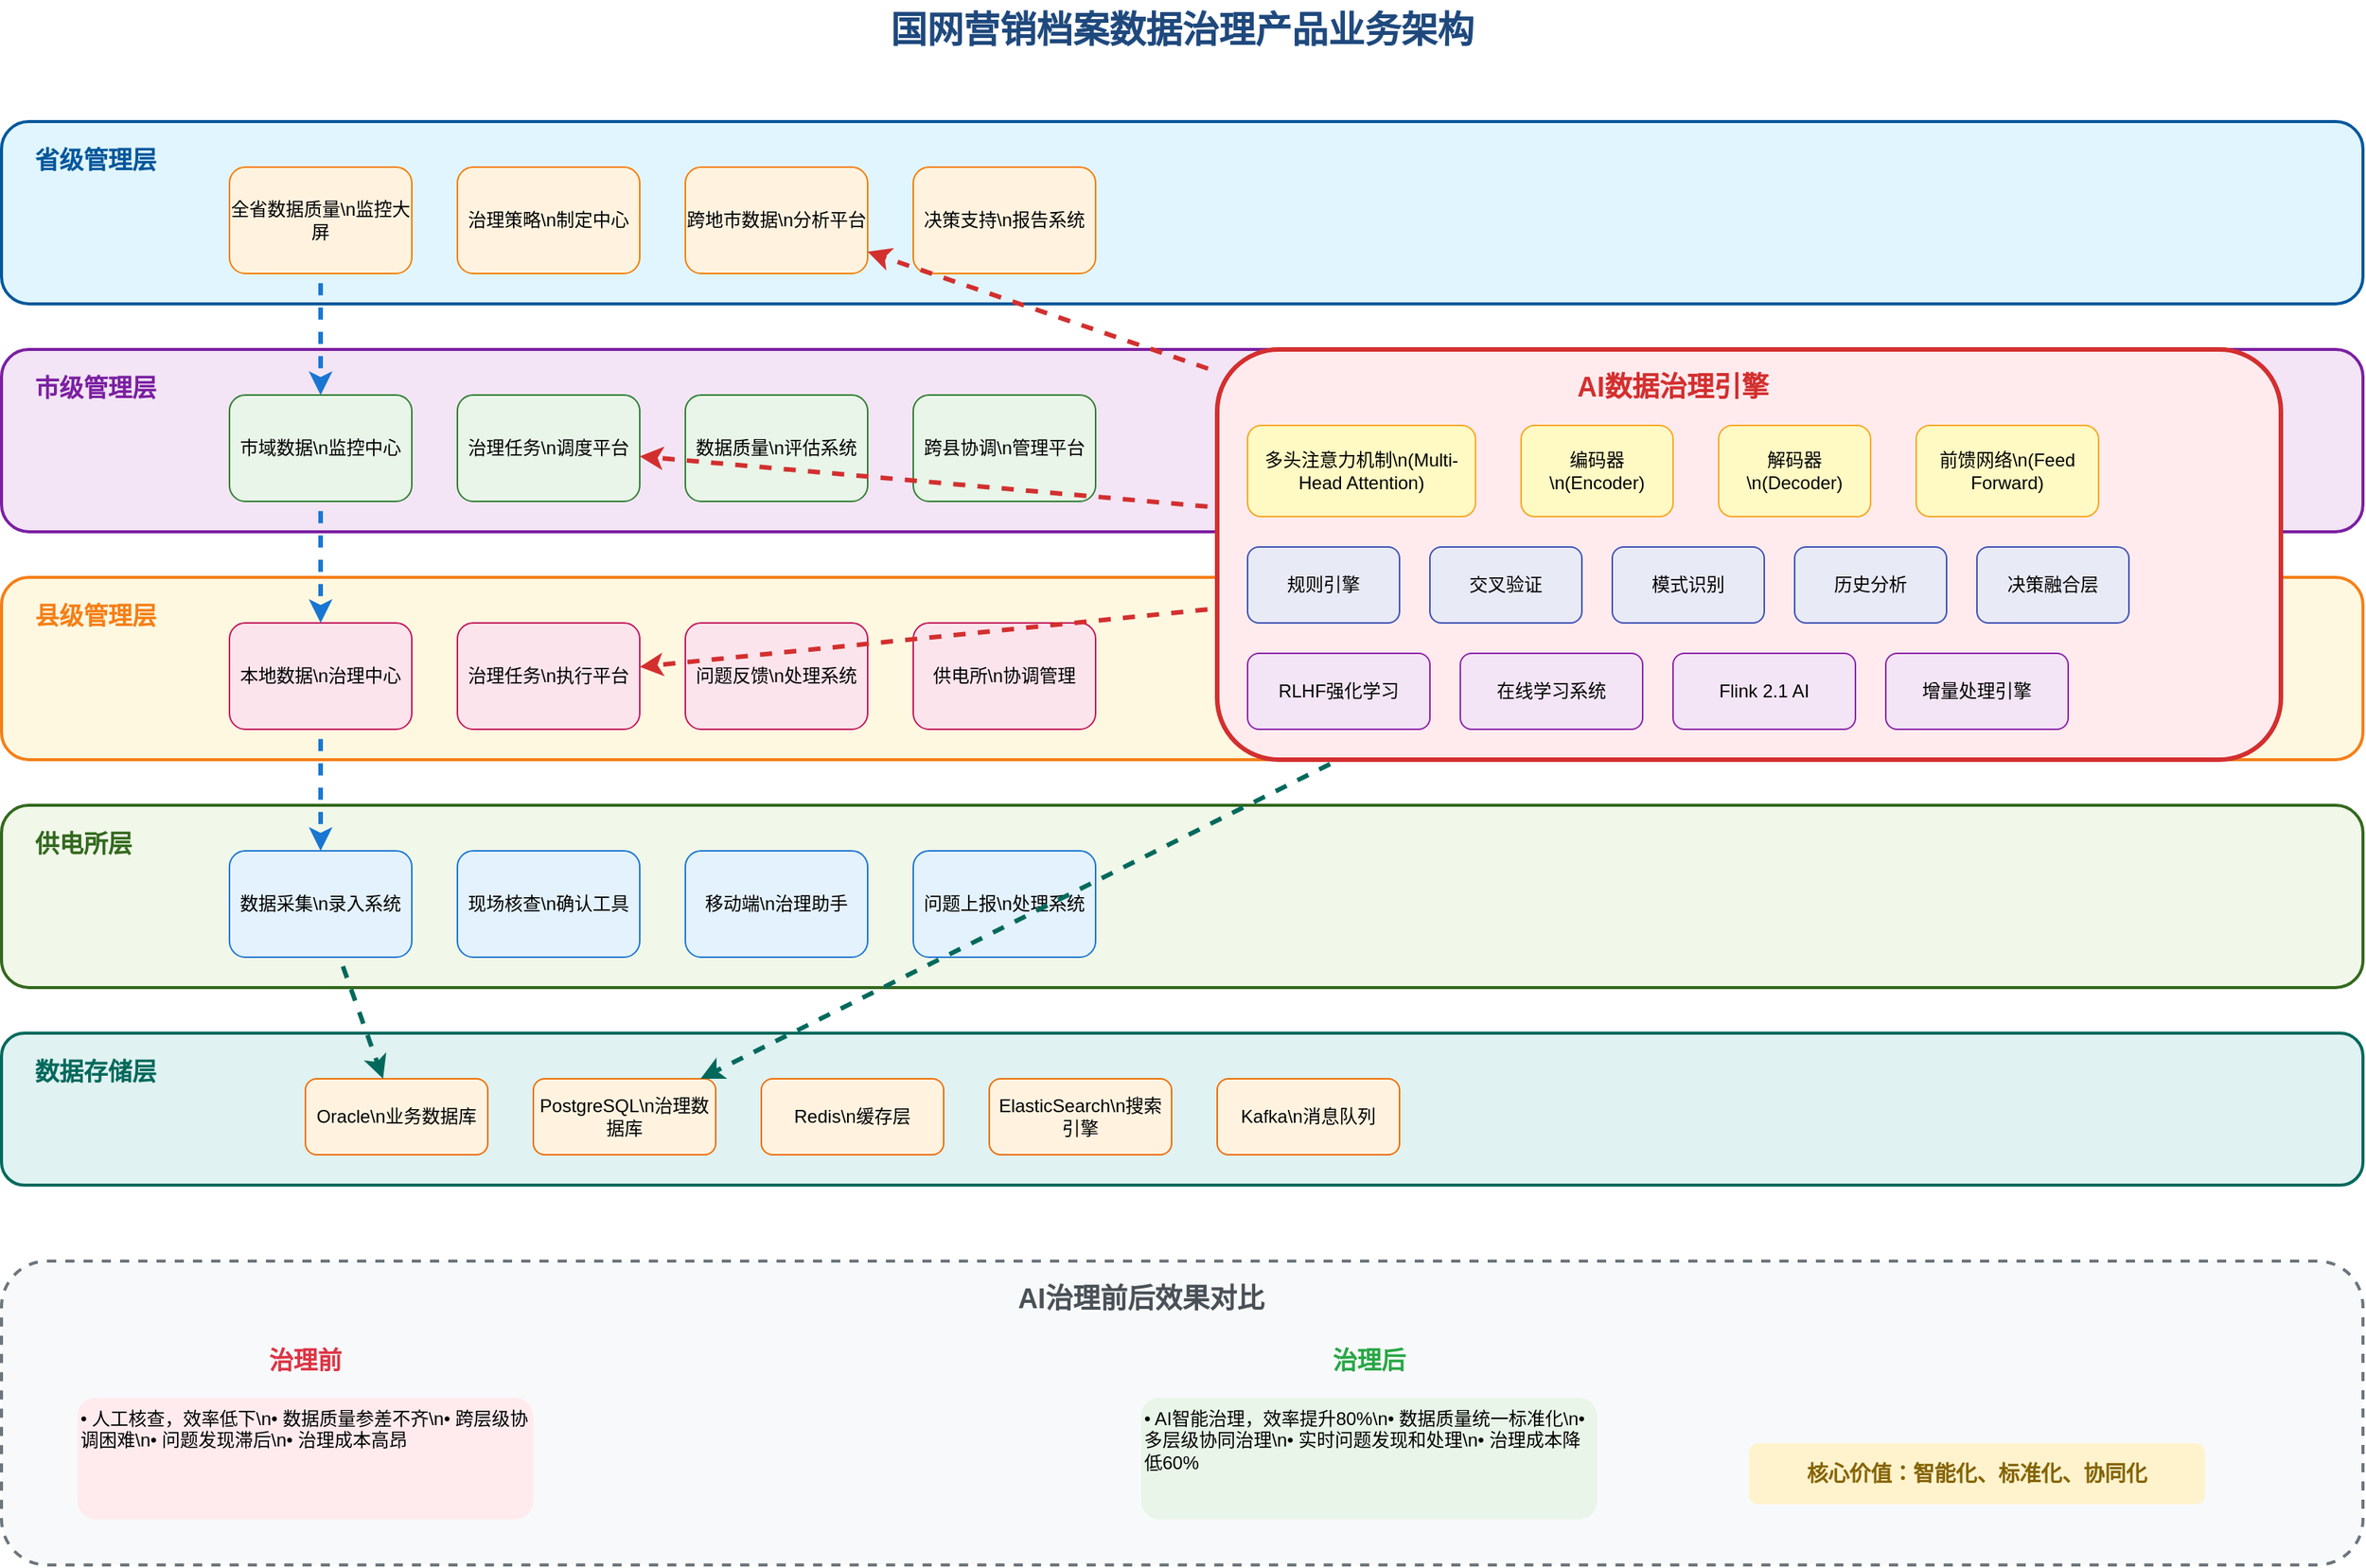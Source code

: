 <mxfile version="22.1.16" type="device">
  <diagram name="产品业务架构" id="product-business-arch">
    <mxGraphModel dx="1422" dy="794" grid="1" gridSize="10" guides="1" tooltips="1" connect="1" arrows="1" fold="1" page="1" pageScale="1" pageWidth="1654" pageHeight="1169" math="0" shadow="0">
      <root>
        <mxCell id="0" />
        <mxCell id="1" parent="0" />
        
        <!-- 标题 -->
        <mxCell id="title" value="国网营销档案数据治理产品业务架构" style="text;html=1;strokeColor=none;fillColor=none;align=center;verticalAlign=middle;whiteSpace=wrap;rounded=0;fontSize=24;fontStyle=1;fontColor=#1f497d;" vertex="1" parent="1">
          <mxGeometry x="527" y="20" width="600" height="40" as="geometry" />
        </mxCell>
        
        <!-- 省级管理层 -->
        <mxCell id="province-layer" value="" style="rounded=1;whiteSpace=wrap;html=1;fillColor=#e1f5fe;strokeColor=#01579b;strokeWidth=2;" vertex="1" parent="1">
          <mxGeometry x="50" y="100" width="1554" height="120" as="geometry" />
        </mxCell>
        <mxCell id="province-title" value="省级管理层" style="text;html=1;strokeColor=none;fillColor=none;align=left;verticalAlign=middle;whiteSpace=wrap;rounded=0;fontSize=16;fontStyle=1;fontColor=#01579b;" vertex="1" parent="1">
          <mxGeometry x="70" y="110" width="100" height="30" as="geometry" />
        </mxCell>
        
        <!-- 省级功能模块 -->
        <mxCell id="province-dashboard" value="全省数据质量\n监控大屏" style="rounded=1;whiteSpace=wrap;html=1;fillColor=#fff3e0;strokeColor=#f57c00;" vertex="1" parent="1">
          <mxGeometry x="200" y="130" width="120" height="70" as="geometry" />
        </mxCell>
        <mxCell id="province-policy" value="治理策略\n制定中心" style="rounded=1;whiteSpace=wrap;html=1;fillColor=#fff3e0;strokeColor=#f57c00;" vertex="1" parent="1">
          <mxGeometry x="350" y="130" width="120" height="70" as="geometry" />
        </mxCell>
        <mxCell id="province-analysis" value="跨地市数据\n分析平台" style="rounded=1;whiteSpace=wrap;html=1;fillColor=#fff3e0;strokeColor=#f57c00;" vertex="1" parent="1">
          <mxGeometry x="500" y="130" width="120" height="70" as="geometry" />
        </mxCell>
        <mxCell id="province-report" value="决策支持\n报告系统" style="rounded=1;whiteSpace=wrap;html=1;fillColor=#fff3e0;strokeColor=#f57c00;" vertex="1" parent="1">
          <mxGeometry x="650" y="130" width="120" height="70" as="geometry" />
        </mxCell>
        
        <!-- 市级管理层 -->
        <mxCell id="city-layer" value="" style="rounded=1;whiteSpace=wrap;html=1;fillColor=#f3e5f5;strokeColor=#7b1fa2;strokeWidth=2;" vertex="1" parent="1">
          <mxGeometry x="50" y="250" width="1554" height="120" as="geometry" />
        </mxCell>
        <mxCell id="city-title" value="市级管理层" style="text;html=1;strokeColor=none;fillColor=none;align=left;verticalAlign=middle;whiteSpace=wrap;rounded=0;fontSize=16;fontStyle=1;fontColor=#7b1fa2;" vertex="1" parent="1">
          <mxGeometry x="70" y="260" width="100" height="30" as="geometry" />
        </mxCell>
        
        <!-- 市级功能模块 -->
        <mxCell id="city-monitor" value="市域数据\n监控中心" style="rounded=1;whiteSpace=wrap;html=1;fillColor=#e8f5e8;strokeColor=#2e7d32;" vertex="1" parent="1">
          <mxGeometry x="200" y="280" width="120" height="70" as="geometry" />
        </mxCell>
        <mxCell id="city-governance" value="治理任务\n调度平台" style="rounded=1;whiteSpace=wrap;html=1;fillColor=#e8f5e8;strokeColor=#2e7d32;" vertex="1" parent="1">
          <mxGeometry x="350" y="280" width="120" height="70" as="geometry" />
        </mxCell>
        <mxCell id="city-quality" value="数据质量\n评估系统" style="rounded=1;whiteSpace=wrap;html=1;fillColor=#e8f5e8;strokeColor=#2e7d32;" vertex="1" parent="1">
          <mxGeometry x="500" y="280" width="120" height="70" as="geometry" />
        </mxCell>
        <mxCell id="city-coordination" value="跨县协调\n管理平台" style="rounded=1;whiteSpace=wrap;html=1;fillColor=#e8f5e8;strokeColor=#2e7d32;" vertex="1" parent="1">
          <mxGeometry x="650" y="280" width="120" height="70" as="geometry" />
        </mxCell>
        
        <!-- 县级管理层 -->
        <mxCell id="county-layer" value="" style="rounded=1;whiteSpace=wrap;html=1;fillColor=#fff8e1;strokeColor=#f57f17;strokeWidth=2;" vertex="1" parent="1">
          <mxGeometry x="50" y="400" width="1554" height="120" as="geometry" />
        </mxCell>
        <mxCell id="county-title" value="县级管理层" style="text;html=1;strokeColor=none;fillColor=none;align=left;verticalAlign=middle;whiteSpace=wrap;rounded=0;fontSize=16;fontStyle=1;fontColor=#f57f17;" vertex="1" parent="1">
          <mxGeometry x="70" y="410" width="100" height="30" as="geometry" />
        </mxCell>
        
        <!-- 县级功能模块 -->
        <mxCell id="county-local" value="本地数据\n治理中心" style="rounded=1;whiteSpace=wrap;html=1;fillColor=#fce4ec;strokeColor=#c2185b;" vertex="1" parent="1">
          <mxGeometry x="200" y="430" width="120" height="70" as="geometry" />
        </mxCell>
        <mxCell id="county-task" value="治理任务\n执行平台" style="rounded=1;whiteSpace=wrap;html=1;fillColor=#fce4ec;strokeColor=#c2185b;" vertex="1" parent="1">
          <mxGeometry x="350" y="430" width="120" height="70" as="geometry" />
        </mxCell>
        <mxCell id="county-feedback" value="问题反馈\n处理系统" style="rounded=1;whiteSpace=wrap;html=1;fillColor=#fce4ec;strokeColor=#c2185b;" vertex="1" parent="1">
          <mxGeometry x="500" y="430" width="120" height="70" as="geometry" />
        </mxCell>
        <mxCell id="county-station" value="供电所\n协调管理" style="rounded=1;whiteSpace=wrap;html=1;fillColor=#fce4ec;strokeColor=#c2185b;" vertex="1" parent="1">
          <mxGeometry x="650" y="430" width="120" height="70" as="geometry" />
        </mxCell>
        
        <!-- 供电所层 -->
        <mxCell id="station-layer" value="" style="rounded=1;whiteSpace=wrap;html=1;fillColor=#f1f8e9;strokeColor=#33691e;strokeWidth=2;" vertex="1" parent="1">
          <mxGeometry x="50" y="550" width="1554" height="120" as="geometry" />
        </mxCell>
        <mxCell id="station-title" value="供电所层" style="text;html=1;strokeColor=none;fillColor=none;align=left;verticalAlign=middle;whiteSpace=wrap;rounded=0;fontSize=16;fontStyle=1;fontColor=#33691e;" vertex="1" parent="1">
          <mxGeometry x="70" y="560" width="100" height="30" as="geometry" />
        </mxCell>
        
        <!-- 供电所功能模块 -->
        <mxCell id="station-collection" value="数据采集\n录入系统" style="rounded=1;whiteSpace=wrap;html=1;fillColor=#e3f2fd;strokeColor=#1976d2;" vertex="1" parent="1">
          <mxGeometry x="200" y="580" width="120" height="70" as="geometry" />
        </mxCell>
        <mxCell id="station-check" value="现场核查\n确认工具" style="rounded=1;whiteSpace=wrap;html=1;fillColor=#e3f2fd;strokeColor=#1976d2;" vertex="1" parent="1">
          <mxGeometry x="350" y="580" width="120" height="70" as="geometry" />
        </mxCell>
        <mxCell id="station-mobile" value="移动端\n治理助手" style="rounded=1;whiteSpace=wrap;html=1;fillColor=#e3f2fd;strokeColor=#1976d2;" vertex="1" parent="1">
          <mxGeometry x="500" y="580" width="120" height="70" as="geometry" />
        </mxCell>
        <mxCell id="station-report" value="问题上报\n处理系统" style="rounded=1;whiteSpace=wrap;html=1;fillColor=#e3f2fd;strokeColor=#1976d2;" vertex="1" parent="1">
          <mxGeometry x="650" y="580" width="120" height="70" as="geometry" />
        </mxCell>
        
        <!-- AI治理引擎核心 -->
        <mxCell id="ai-core" value="" style="rounded=1;whiteSpace=wrap;html=1;fillColor=#ffebee;strokeColor=#d32f2f;strokeWidth=3;" vertex="1" parent="1">
          <mxGeometry x="850" y="250" width="700" height="270" as="geometry" />
        </mxCell>
        <mxCell id="ai-title" value="AI数据治理引擎" style="text;html=1;strokeColor=none;fillColor=none;align=center;verticalAlign=middle;whiteSpace=wrap;rounded=0;fontSize=18;fontStyle=1;fontColor=#d32f2f;" vertex="1" parent="1">
          <mxGeometry x="1050" y="260" width="200" height="30" as="geometry" />
        </mxCell>
        
        <!-- Transformer架构组件 -->
        <mxCell id="multi-head" value="多头注意力机制\n(Multi-Head Attention)" style="rounded=1;whiteSpace=wrap;html=1;fillColor=#fff9c4;strokeColor=#f9a825;" vertex="1" parent="1">
          <mxGeometry x="870" y="300" width="150" height="60" as="geometry" />
        </mxCell>
        <mxCell id="encoder" value="编码器\n(Encoder)" style="rounded=1;whiteSpace=wrap;html=1;fillColor=#fff9c4;strokeColor=#f9a825;" vertex="1" parent="1">
          <mxGeometry x="1050" y="300" width="100" height="60" as="geometry" />
        </mxCell>
        <mxCell id="decoder" value="解码器\n(Decoder)" style="rounded=1;whiteSpace=wrap;html=1;fillColor=#fff9c4;strokeColor=#f9a825;" vertex="1" parent="1">
          <mxGeometry x="1180" y="300" width="100" height="60" as="geometry" />
        </mxCell>
        <mxCell id="feed-forward" value="前馈网络\n(Feed Forward)" style="rounded=1;whiteSpace=wrap;html=1;fillColor=#fff9c4;strokeColor=#f9a825;" vertex="1" parent="1">
          <mxGeometry x="1310" y="300" width="120" height="60" as="geometry" />
        </mxCell>
        
        <!-- AI子系统 -->
        <mxCell id="rule-engine" value="规则引擎" style="rounded=1;whiteSpace=wrap;html=1;fillColor=#e8eaf6;strokeColor=#3f51b5;" vertex="1" parent="1">
          <mxGeometry x="870" y="380" width="100" height="50" as="geometry" />
        </mxCell>
        <mxCell id="cross-ref" value="交叉验证" style="rounded=1;whiteSpace=wrap;html=1;fillColor=#e8eaf6;strokeColor=#3f51b5;" vertex="1" parent="1">
          <mxGeometry x="990" y="380" width="100" height="50" as="geometry" />
        </mxCell>
        <mxCell id="pattern-rec" value="模式识别" style="rounded=1;whiteSpace=wrap;html=1;fillColor=#e8eaf6;strokeColor=#3f51b5;" vertex="1" parent="1">
          <mxGeometry x="1110" y="380" width="100" height="50" as="geometry" />
        </mxCell>
        <mxCell id="history-analysis" value="历史分析" style="rounded=1;whiteSpace=wrap;html=1;fillColor=#e8eaf6;strokeColor=#3f51b5;" vertex="1" parent="1">
          <mxGeometry x="1230" y="380" width="100" height="50" as="geometry" />
        </mxCell>
        <mxCell id="decision-fusion" value="决策融合层" style="rounded=1;whiteSpace=wrap;html=1;fillColor=#e8eaf6;strokeColor=#3f51b5;" vertex="1" parent="1">
          <mxGeometry x="1350" y="380" width="100" height="50" as="geometry" />
        </mxCell>
        
        <!-- RLHF和在线学习 -->
        <mxCell id="rlhf" value="RLHF强化学习" style="rounded=1;whiteSpace=wrap;html=1;fillColor=#f3e5f5;strokeColor=#8e24aa;" vertex="1" parent="1">
          <mxGeometry x="870" y="450" width="120" height="50" as="geometry" />
        </mxCell>
        <mxCell id="online-learning" value="在线学习系统" style="rounded=1;whiteSpace=wrap;html=1;fillColor=#f3e5f5;strokeColor=#8e24aa;" vertex="1" parent="1">
          <mxGeometry x="1010" y="450" width="120" height="50" as="geometry" />
        </mxCell>
        <mxCell id="flink-ai" value="Flink 2.1 AI" style="rounded=1;whiteSpace=wrap;html=1;fillColor=#f3e5f5;strokeColor=#8e24aa;" vertex="1" parent="1">
          <mxGeometry x="1150" y="450" width="120" height="50" as="geometry" />
        </mxCell>
        <mxCell id="incremental" value="增量处理引擎" style="rounded=1;whiteSpace=wrap;html=1;fillColor=#f3e5f5;strokeColor=#8e24aa;" vertex="1" parent="1">
          <mxGeometry x="1290" y="450" width="120" height="50" as="geometry" />
        </mxCell>
        
        <!-- 数据层 -->
        <mxCell id="data-layer" value="" style="rounded=1;whiteSpace=wrap;html=1;fillColor=#e0f2f1;strokeColor=#00695c;strokeWidth=2;" vertex="1" parent="1">
          <mxGeometry x="50" y="700" width="1554" height="100" as="geometry" />
        </mxCell>
        <mxCell id="data-title" value="数据存储层" style="text;html=1;strokeColor=none;fillColor=none;align=left;verticalAlign=middle;whiteSpace=wrap;rounded=0;fontSize=16;fontStyle=1;fontColor=#00695c;" vertex="1" parent="1">
          <mxGeometry x="70" y="710" width="120" height="30" as="geometry" />
        </mxCell>
        
        <!-- 数据存储组件 -->
        <mxCell id="oracle-db" value="Oracle\n业务数据库" style="rounded=1;whiteSpace=wrap;html=1;fillColor=#fff3e0;strokeColor=#ef6c00;" vertex="1" parent="1">
          <mxGeometry x="250" y="730" width="120" height="50" as="geometry" />
        </mxCell>
        <mxCell id="postgres-db" value="PostgreSQL\n治理数据库" style="rounded=1;whiteSpace=wrap;html=1;fillColor=#fff3e0;strokeColor=#ef6c00;" vertex="1" parent="1">
          <mxGeometry x="400" y="730" width="120" height="50" as="geometry" />
        </mxCell>
        <mxCell id="redis-cache" value="Redis\n缓存层" style="rounded=1;whiteSpace=wrap;html=1;fillColor=#fff3e0;strokeColor=#ef6c00;" vertex="1" parent="1">
          <mxGeometry x="550" y="730" width="120" height="50" as="geometry" />
        </mxCell>
        <mxCell id="es-search" value="ElasticSearch\n搜索引擎" style="rounded=1;whiteSpace=wrap;html=1;fillColor=#fff3e0;strokeColor=#ef6c00;" vertex="1" parent="1">
          <mxGeometry x="700" y="730" width="120" height="50" as="geometry" />
        </mxCell>
        <mxCell id="kafka-stream" value="Kafka\n消息队列" style="rounded=1;whiteSpace=wrap;html=1;fillColor=#fff3e0;strokeColor=#ef6c00;" vertex="1" parent="1">
          <mxGeometry x="850" y="730" width="120" height="50" as="geometry" />
        </mxCell>
        
        <!-- 连接线 -->
        <!-- 省到市 -->
        <mxCell id="province-to-city" value="" style="endArrow=classic;html=1;rounded=0;strokeColor=#1976d2;strokeWidth=3;flowAnimation=1;" edge="1" parent="1" source="province-dashboard" target="city-monitor">
          <mxGeometry width="50" height="50" relative="1" as="geometry">
            <mxPoint x="260" y="220" as="sourcePoint" />
            <mxPoint x="260" y="270" as="targetPoint" />
          </mxGeometry>
        </mxCell>
        
        <!-- 市到县 -->
        <mxCell id="city-to-county" value="" style="endArrow=classic;html=1;rounded=0;strokeColor=#1976d2;strokeWidth=3;flowAnimation=1;" edge="1" parent="1" source="city-monitor" target="county-local">
          <mxGeometry width="50" height="50" relative="1" as="geometry">
            <mxPoint x="260" y="370" as="sourcePoint" />
            <mxPoint x="260" y="420" as="targetPoint" />
          </mxGeometry>
        </mxCell>
        
        <!-- 县到供电所 -->
        <mxCell id="county-to-station" value="" style="endArrow=classic;html=1;rounded=0;strokeColor=#1976d2;strokeWidth=3;flowAnimation=1;" edge="1" parent="1" source="county-local" target="station-collection">
          <mxGeometry width="50" height="50" relative="1" as="geometry">
            <mxPoint x="260" y="520" as="sourcePoint" />
            <mxPoint x="260" y="570" as="targetPoint" />
          </mxGeometry>
        </mxCell>
        
        <!-- AI引擎连接 -->
        <mxCell id="ai-to-province" value="" style="endArrow=classic;html=1;rounded=0;strokeColor=#d32f2f;strokeWidth=3;flowAnimation=1;" edge="1" parent="1" source="ai-core" target="province-analysis">
          <mxGeometry width="50" height="50" relative="1" as="geometry">
            <mxPoint x="850" y="300" as="sourcePoint" />
            <mxPoint x="620" y="180" as="targetPoint" />
          </mxGeometry>
        </mxCell>
        
        <mxCell id="ai-to-city" value="" style="endArrow=classic;html=1;rounded=0;strokeColor=#d32f2f;strokeWidth=3;flowAnimation=1;" edge="1" parent="1" source="ai-core" target="city-governance">
          <mxGeometry width="50" height="50" relative="1" as="geometry">
            <mxPoint x="850" y="350" as="sourcePoint" />
            <mxPoint x="470" y="330" as="targetPoint" />
          </mxGeometry>
        </mxCell>
        
        <mxCell id="ai-to-county" value="" style="endArrow=classic;html=1;rounded=0;strokeColor=#d32f2f;strokeWidth=3;flowAnimation=1;" edge="1" parent="1" source="ai-core" target="county-task">
          <mxGeometry width="50" height="50" relative="1" as="geometry">
            <mxPoint x="850" y="400" as="sourcePoint" />
            <mxPoint x="470" y="480" as="targetPoint" />
          </mxGeometry>
        </mxCell>
        
        <!-- 数据层连接 -->
        <mxCell id="station-to-data" value="" style="endArrow=classic;html=1;rounded=0;strokeColor=#00695c;strokeWidth=3;flowAnimation=1;" edge="1" parent="1" source="station-collection" target="oracle-db">
          <mxGeometry width="50" height="50" relative="1" as="geometry">
            <mxPoint x="260" y="670" as="sourcePoint" />
            <mxPoint x="310" y="720" as="targetPoint" />
          </mxGeometry>
        </mxCell>
        
        <mxCell id="ai-to-data" value="" style="endArrow=classic;html=1;rounded=0;strokeColor=#00695c;strokeWidth=3;flowAnimation=1;" edge="1" parent="1" source="ai-core" target="postgres-db">
          <mxGeometry width="50" height="50" relative="1" as="geometry">
            <mxPoint x="1000" y="520" as="sourcePoint" />
            <mxPoint x="460" y="720" as="targetPoint" />
          </mxGeometry>
        </mxCell>
        
        <!-- 效果对比框 -->
        <mxCell id="comparison" value="" style="rounded=1;whiteSpace=wrap;html=1;fillColor=#f8f9fa;strokeColor=#6c757d;strokeWidth=2;dashed=1;" vertex="1" parent="1">
          <mxGeometry x="50" y="850" width="1554" height="200" as="geometry" />
        </mxCell>
        <mxCell id="comparison-title" value="AI治理前后效果对比" style="text;html=1;strokeColor=none;fillColor=none;align=center;verticalAlign=middle;whiteSpace=wrap;rounded=0;fontSize=18;fontStyle=1;fontColor=#495057;" vertex="1" parent="1">
          <mxGeometry x="700" y="860" width="200" height="30" as="geometry" />
        </mxCell>
        
        <!-- 对比内容 -->
        <mxCell id="before" value="治理前" style="text;html=1;strokeColor=none;fillColor=none;align=center;verticalAlign=middle;whiteSpace=wrap;rounded=0;fontSize=16;fontStyle=1;fontColor=#dc3545;" vertex="1" parent="1">
          <mxGeometry x="200" y="900" width="100" height="30" as="geometry" />
        </mxCell>
        <mxCell id="after" value="治理后" style="text;html=1;strokeColor=none;fillColor=none;align=center;verticalAlign=middle;whiteSpace=wrap;rounded=0;fontSize=16;fontStyle=1;fontColor=#28a745;" vertex="1" parent="1">
          <mxGeometry x="900" y="900" width="100" height="30" as="geometry" />
        </mxCell>
        
        <mxCell id="before-content" value="• 人工核查，效率低下\n• 数据质量参差不齐\n• 跨层级协调困难\n• 问题发现滞后\n• 治理成本高昂" style="text;html=1;strokeColor=none;fillColor=#ffebee;align=left;verticalAlign=top;whiteSpace=wrap;rounded=1;fontSize=12;" vertex="1" parent="1">
          <mxGeometry x="100" y="940" width="300" height="80" as="geometry" />
        </mxCell>
        <mxCell id="after-content" value="• AI智能治理，效率提升80%\n• 数据质量统一标准化\n• 多层级协同治理\n• 实时问题发现和处理\n• 治理成本降低60%" style="text;html=1;strokeColor=none;fillColor=#e8f5e8;align=left;verticalAlign=top;whiteSpace=wrap;rounded=1;fontSize=12;" vertex="1" parent="1">
          <mxGeometry x="800" y="940" width="300" height="80" as="geometry" />
        </mxCell>
        
        <!-- 核心价值 -->
        <mxCell id="value" value="核心价值：智能化、标准化、协同化" style="text;html=1;strokeColor=none;fillColor=#fff3cd;align=center;verticalAlign=middle;whiteSpace=wrap;rounded=1;fontSize=14;fontStyle=1;fontColor=#856404;" vertex="1" parent="1">
          <mxGeometry x="1200" y="970" width="300" height="40" as="geometry" />
        </mxCell>
        
      </root>
    </mxGraphModel>
  </diagram>
</mxfile>